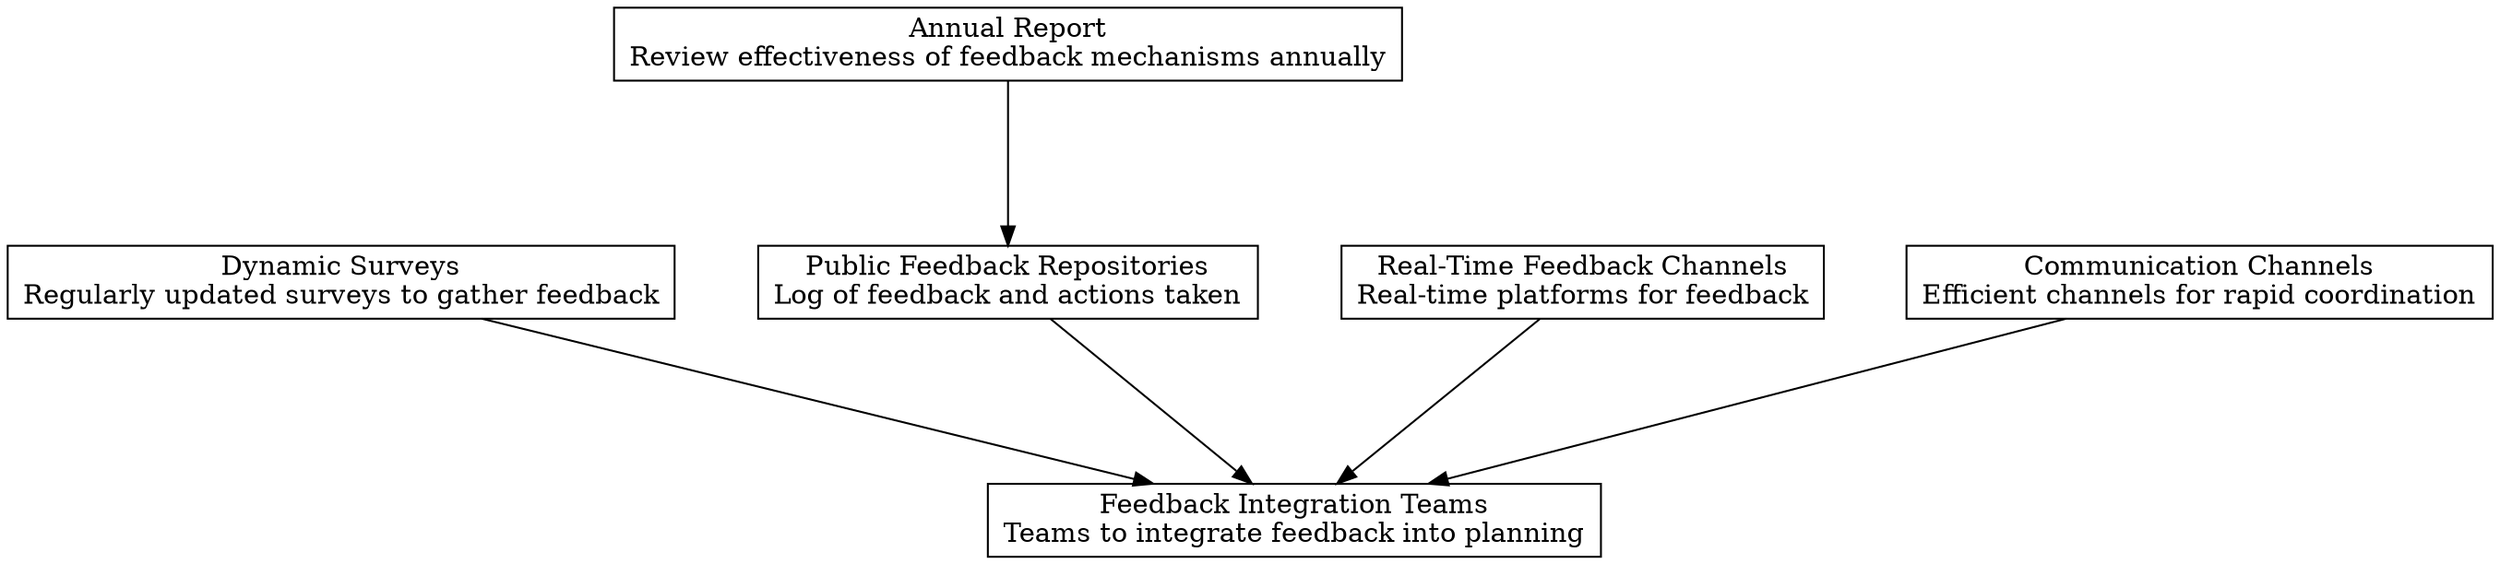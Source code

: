 digraph "" {
	graph [nodesep=0.6,
		rankdir=TB,
		ranksep=1.2
	];
	node [label="\N",
		shape=box
	];
	"Feedback Integration Teams"	[label="Feedback Integration Teams\nTeams to integrate feedback into planning"];
	"Dynamic Surveys"	[label="Dynamic Surveys\nRegularly updated surveys to gather feedback"];
	"Dynamic Surveys" -> "Feedback Integration Teams";
	"Public Feedback Repositories"	[label="Public Feedback Repositories\nLog of feedback and actions taken"];
	"Public Feedback Repositories" -> "Feedback Integration Teams";
	"Real-Time Feedback Channels"	[label="Real-Time Feedback Channels\nReal-time platforms for feedback"];
	"Real-Time Feedback Channels" -> "Feedback Integration Teams";
	"Communication Channels"	[label="Communication Channels\nEfficient channels for rapid coordination"];
	"Communication Channels" -> "Feedback Integration Teams";
	"Annual Report"	[label="Annual Report\nReview effectiveness of feedback mechanisms annually"];
	"Annual Report" -> "Public Feedback Repositories";
}
